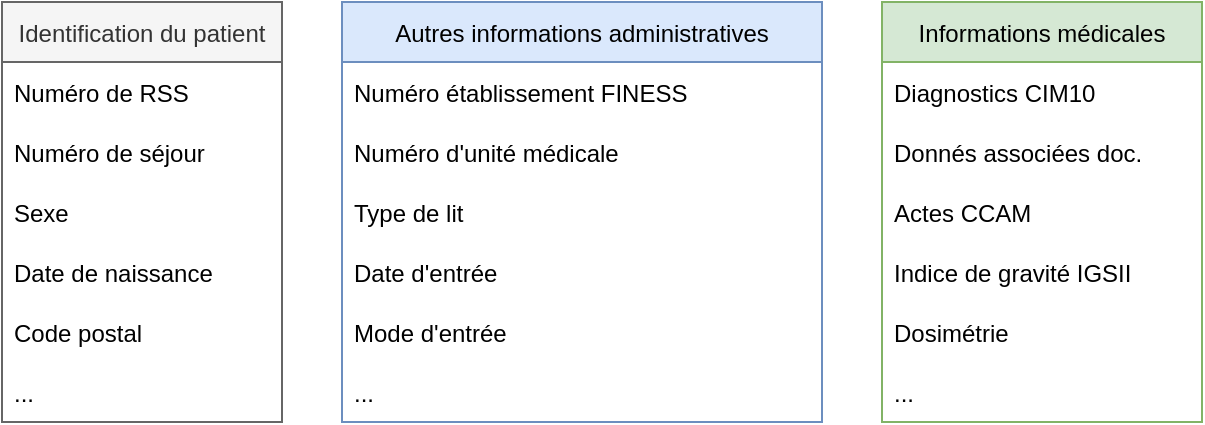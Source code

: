 <mxfile version="18.2.0" type="github" pages="7">
  <diagram id="YqXeawKpuUPLhjrmGk-W" name="Contenu RUM">
    <mxGraphModel dx="868" dy="450" grid="1" gridSize="10" guides="1" tooltips="1" connect="1" arrows="1" fold="1" page="1" pageScale="1" pageWidth="1169" pageHeight="827" math="0" shadow="0">
      <root>
        <mxCell id="0" />
        <mxCell id="1" parent="0" />
        <mxCell id="AvRvH77AmydMRI6y-CAY-8" value="Identification du patient" style="swimlane;fontStyle=0;childLayout=stackLayout;horizontal=1;startSize=30;horizontalStack=0;resizeParent=1;resizeParentMax=0;resizeLast=0;collapsible=1;marginBottom=0;fillColor=#f5f5f5;fontColor=#333333;strokeColor=#666666;" parent="1" vertex="1">
          <mxGeometry x="100" y="80" width="140" height="210" as="geometry" />
        </mxCell>
        <mxCell id="AvRvH77AmydMRI6y-CAY-9" value="Numéro de RSS" style="text;strokeColor=none;fillColor=none;align=left;verticalAlign=middle;spacingLeft=4;spacingRight=4;overflow=hidden;points=[[0,0.5],[1,0.5]];portConstraint=eastwest;rotatable=0;" parent="AvRvH77AmydMRI6y-CAY-8" vertex="1">
          <mxGeometry y="30" width="140" height="30" as="geometry" />
        </mxCell>
        <mxCell id="AvRvH77AmydMRI6y-CAY-10" value="Numéro de séjour" style="text;strokeColor=none;fillColor=none;align=left;verticalAlign=middle;spacingLeft=4;spacingRight=4;overflow=hidden;points=[[0,0.5],[1,0.5]];portConstraint=eastwest;rotatable=0;" parent="AvRvH77AmydMRI6y-CAY-8" vertex="1">
          <mxGeometry y="60" width="140" height="30" as="geometry" />
        </mxCell>
        <mxCell id="AvRvH77AmydMRI6y-CAY-12" value="Sexe" style="text;strokeColor=none;fillColor=none;align=left;verticalAlign=middle;spacingLeft=4;spacingRight=4;overflow=hidden;points=[[0,0.5],[1,0.5]];portConstraint=eastwest;rotatable=0;" parent="AvRvH77AmydMRI6y-CAY-8" vertex="1">
          <mxGeometry y="90" width="140" height="30" as="geometry" />
        </mxCell>
        <mxCell id="AvRvH77AmydMRI6y-CAY-11" value="Date de naissance" style="text;strokeColor=none;fillColor=none;align=left;verticalAlign=middle;spacingLeft=4;spacingRight=4;overflow=hidden;points=[[0,0.5],[1,0.5]];portConstraint=eastwest;rotatable=0;" parent="AvRvH77AmydMRI6y-CAY-8" vertex="1">
          <mxGeometry y="120" width="140" height="30" as="geometry" />
        </mxCell>
        <mxCell id="AvRvH77AmydMRI6y-CAY-20" value="Code postal" style="text;strokeColor=none;fillColor=none;align=left;verticalAlign=middle;spacingLeft=4;spacingRight=4;overflow=hidden;points=[[0,0.5],[1,0.5]];portConstraint=eastwest;rotatable=0;" parent="AvRvH77AmydMRI6y-CAY-8" vertex="1">
          <mxGeometry y="150" width="140" height="30" as="geometry" />
        </mxCell>
        <mxCell id="AvRvH77AmydMRI6y-CAY-13" value="..." style="text;strokeColor=none;fillColor=none;align=left;verticalAlign=middle;spacingLeft=4;spacingRight=4;overflow=hidden;points=[[0,0.5],[1,0.5]];portConstraint=eastwest;rotatable=0;" parent="AvRvH77AmydMRI6y-CAY-8" vertex="1">
          <mxGeometry y="180" width="140" height="30" as="geometry" />
        </mxCell>
        <mxCell id="AvRvH77AmydMRI6y-CAY-14" value="Autres informations administratives" style="swimlane;fontStyle=0;childLayout=stackLayout;horizontal=1;startSize=30;horizontalStack=0;resizeParent=1;resizeParentMax=0;resizeLast=0;collapsible=1;marginBottom=0;fillColor=#dae8fc;strokeColor=#6c8ebf;" parent="1" vertex="1">
          <mxGeometry x="270" y="80" width="240" height="210" as="geometry" />
        </mxCell>
        <mxCell id="AvRvH77AmydMRI6y-CAY-15" value="Numéro établissement FINESS" style="text;strokeColor=none;fillColor=none;align=left;verticalAlign=middle;spacingLeft=4;spacingRight=4;overflow=hidden;points=[[0,0.5],[1,0.5]];portConstraint=eastwest;rotatable=0;" parent="AvRvH77AmydMRI6y-CAY-14" vertex="1">
          <mxGeometry y="30" width="240" height="30" as="geometry" />
        </mxCell>
        <mxCell id="AvRvH77AmydMRI6y-CAY-16" value="Numéro d&#39;unité médicale" style="text;strokeColor=none;fillColor=none;align=left;verticalAlign=middle;spacingLeft=4;spacingRight=4;overflow=hidden;points=[[0,0.5],[1,0.5]];portConstraint=eastwest;rotatable=0;" parent="AvRvH77AmydMRI6y-CAY-14" vertex="1">
          <mxGeometry y="60" width="240" height="30" as="geometry" />
        </mxCell>
        <mxCell id="AvRvH77AmydMRI6y-CAY-17" value="Type de lit" style="text;strokeColor=none;fillColor=none;align=left;verticalAlign=middle;spacingLeft=4;spacingRight=4;overflow=hidden;points=[[0,0.5],[1,0.5]];portConstraint=eastwest;rotatable=0;" parent="AvRvH77AmydMRI6y-CAY-14" vertex="1">
          <mxGeometry y="90" width="240" height="30" as="geometry" />
        </mxCell>
        <mxCell id="AvRvH77AmydMRI6y-CAY-18" value="Date d&#39;entrée" style="text;strokeColor=none;fillColor=none;align=left;verticalAlign=middle;spacingLeft=4;spacingRight=4;overflow=hidden;points=[[0,0.5],[1,0.5]];portConstraint=eastwest;rotatable=0;" parent="AvRvH77AmydMRI6y-CAY-14" vertex="1">
          <mxGeometry y="120" width="240" height="30" as="geometry" />
        </mxCell>
        <mxCell id="AvRvH77AmydMRI6y-CAY-19" value="Mode d&#39;entrée" style="text;strokeColor=none;fillColor=none;align=left;verticalAlign=middle;spacingLeft=4;spacingRight=4;overflow=hidden;points=[[0,0.5],[1,0.5]];portConstraint=eastwest;rotatable=0;" parent="AvRvH77AmydMRI6y-CAY-14" vertex="1">
          <mxGeometry y="150" width="240" height="30" as="geometry" />
        </mxCell>
        <mxCell id="AvRvH77AmydMRI6y-CAY-21" value="..." style="text;strokeColor=none;fillColor=none;align=left;verticalAlign=middle;spacingLeft=4;spacingRight=4;overflow=hidden;points=[[0,0.5],[1,0.5]];portConstraint=eastwest;rotatable=0;" parent="AvRvH77AmydMRI6y-CAY-14" vertex="1">
          <mxGeometry y="180" width="240" height="30" as="geometry" />
        </mxCell>
        <mxCell id="AvRvH77AmydMRI6y-CAY-22" value="Informations médicales" style="swimlane;fontStyle=0;childLayout=stackLayout;horizontal=1;startSize=30;horizontalStack=0;resizeParent=1;resizeParentMax=0;resizeLast=0;collapsible=1;marginBottom=0;fillColor=#d5e8d4;strokeColor=#82b366;" parent="1" vertex="1">
          <mxGeometry x="540" y="80" width="160" height="210" as="geometry" />
        </mxCell>
        <mxCell id="AvRvH77AmydMRI6y-CAY-23" value="Diagnostics CIM10" style="text;strokeColor=none;fillColor=none;align=left;verticalAlign=middle;spacingLeft=4;spacingRight=4;overflow=hidden;points=[[0,0.5],[1,0.5]];portConstraint=eastwest;rotatable=0;" parent="AvRvH77AmydMRI6y-CAY-22" vertex="1">
          <mxGeometry y="30" width="160" height="30" as="geometry" />
        </mxCell>
        <mxCell id="AvRvH77AmydMRI6y-CAY-24" value="Donnés associées doc." style="text;strokeColor=none;fillColor=none;align=left;verticalAlign=middle;spacingLeft=4;spacingRight=4;overflow=hidden;points=[[0,0.5],[1,0.5]];portConstraint=eastwest;rotatable=0;" parent="AvRvH77AmydMRI6y-CAY-22" vertex="1">
          <mxGeometry y="60" width="160" height="30" as="geometry" />
        </mxCell>
        <mxCell id="AvRvH77AmydMRI6y-CAY-25" value="Actes CCAM" style="text;strokeColor=none;fillColor=none;align=left;verticalAlign=middle;spacingLeft=4;spacingRight=4;overflow=hidden;points=[[0,0.5],[1,0.5]];portConstraint=eastwest;rotatable=0;" parent="AvRvH77AmydMRI6y-CAY-22" vertex="1">
          <mxGeometry y="90" width="160" height="30" as="geometry" />
        </mxCell>
        <mxCell id="AvRvH77AmydMRI6y-CAY-26" value="Indice de gravité IGSII" style="text;strokeColor=none;fillColor=none;align=left;verticalAlign=middle;spacingLeft=4;spacingRight=4;overflow=hidden;points=[[0,0.5],[1,0.5]];portConstraint=eastwest;rotatable=0;" parent="AvRvH77AmydMRI6y-CAY-22" vertex="1">
          <mxGeometry y="120" width="160" height="30" as="geometry" />
        </mxCell>
        <mxCell id="AvRvH77AmydMRI6y-CAY-27" value="Dosimétrie" style="text;strokeColor=none;fillColor=none;align=left;verticalAlign=middle;spacingLeft=4;spacingRight=4;overflow=hidden;points=[[0,0.5],[1,0.5]];portConstraint=eastwest;rotatable=0;" parent="AvRvH77AmydMRI6y-CAY-22" vertex="1">
          <mxGeometry y="150" width="160" height="30" as="geometry" />
        </mxCell>
        <mxCell id="AvRvH77AmydMRI6y-CAY-28" value="..." style="text;strokeColor=none;fillColor=none;align=left;verticalAlign=middle;spacingLeft=4;spacingRight=4;overflow=hidden;points=[[0,0.5],[1,0.5]];portConstraint=eastwest;rotatable=0;" parent="AvRvH77AmydMRI6y-CAY-22" vertex="1">
          <mxGeometry y="180" width="160" height="30" as="geometry" />
        </mxCell>
      </root>
    </mxGraphModel>
  </diagram>
  <diagram id="0NnsRgoql49soaeeaQXL" name="RSS">
    <mxGraphModel dx="1021" dy="529" grid="1" gridSize="10" guides="1" tooltips="1" connect="1" arrows="1" fold="1" page="1" pageScale="1" pageWidth="1169" pageHeight="827" math="0" shadow="0">
      <root>
        <mxCell id="wVUi5qG6Gk_p12g-t8Ib-0" />
        <mxCell id="wVUi5qG6Gk_p12g-t8Ib-1" parent="wVUi5qG6Gk_p12g-t8Ib-0" />
        <mxCell id="zir0saS6Pj2V3J828WPI-2" style="edgeStyle=orthogonalEdgeStyle;rounded=0;orthogonalLoop=1;jettySize=auto;html=1;" parent="wVUi5qG6Gk_p12g-t8Ib-1" source="zir0saS6Pj2V3J828WPI-1" edge="1">
          <mxGeometry relative="1" as="geometry">
            <mxPoint x="240" y="200" as="targetPoint" />
          </mxGeometry>
        </mxCell>
        <mxCell id="zir0saS6Pj2V3J828WPI-16" style="edgeStyle=orthogonalEdgeStyle;rounded=0;orthogonalLoop=1;jettySize=auto;html=1;entryX=0.5;entryY=0;entryDx=0;entryDy=0;" parent="wVUi5qG6Gk_p12g-t8Ib-1" source="zir0saS6Pj2V3J828WPI-1" target="zir0saS6Pj2V3J828WPI-10" edge="1">
          <mxGeometry relative="1" as="geometry">
            <mxPoint x="145" y="250" as="targetPoint" />
          </mxGeometry>
        </mxCell>
        <mxCell id="zir0saS6Pj2V3J828WPI-1" value="Médecine" style="rounded=0;whiteSpace=wrap;html=1;fillColor=#f5f5f5;fontColor=#333333;strokeColor=#666666;" parent="wVUi5qG6Gk_p12g-t8Ib-1" vertex="1">
          <mxGeometry x="100" y="180" width="90" height="40" as="geometry" />
        </mxCell>
        <mxCell id="zir0saS6Pj2V3J828WPI-6" style="edgeStyle=orthogonalEdgeStyle;rounded=0;orthogonalLoop=1;jettySize=auto;html=1;entryX=0;entryY=0.5;entryDx=0;entryDy=0;" parent="wVUi5qG6Gk_p12g-t8Ib-1" source="zir0saS6Pj2V3J828WPI-3" target="zir0saS6Pj2V3J828WPI-5" edge="1">
          <mxGeometry relative="1" as="geometry" />
        </mxCell>
        <mxCell id="zir0saS6Pj2V3J828WPI-17" value="" style="edgeStyle=orthogonalEdgeStyle;rounded=0;orthogonalLoop=1;jettySize=auto;html=1;" parent="wVUi5qG6Gk_p12g-t8Ib-1" source="zir0saS6Pj2V3J828WPI-3" target="zir0saS6Pj2V3J828WPI-12" edge="1">
          <mxGeometry relative="1" as="geometry" />
        </mxCell>
        <mxCell id="zir0saS6Pj2V3J828WPI-3" value="Chirurgie" style="rounded=0;whiteSpace=wrap;html=1;fillColor=#dae8fc;strokeColor=#6c8ebf;" parent="wVUi5qG6Gk_p12g-t8Ib-1" vertex="1">
          <mxGeometry x="240" y="180" width="100" height="40" as="geometry" />
        </mxCell>
        <mxCell id="zir0saS6Pj2V3J828WPI-8" style="edgeStyle=orthogonalEdgeStyle;rounded=0;orthogonalLoop=1;jettySize=auto;html=1;entryX=0;entryY=0.5;entryDx=0;entryDy=0;" parent="wVUi5qG6Gk_p12g-t8Ib-1" source="zir0saS6Pj2V3J828WPI-5" target="zir0saS6Pj2V3J828WPI-7" edge="1">
          <mxGeometry relative="1" as="geometry" />
        </mxCell>
        <mxCell id="zir0saS6Pj2V3J828WPI-18" value="" style="edgeStyle=orthogonalEdgeStyle;rounded=0;orthogonalLoop=1;jettySize=auto;html=1;" parent="wVUi5qG6Gk_p12g-t8Ib-1" source="zir0saS6Pj2V3J828WPI-5" target="zir0saS6Pj2V3J828WPI-14" edge="1">
          <mxGeometry relative="1" as="geometry" />
        </mxCell>
        <mxCell id="zir0saS6Pj2V3J828WPI-5" value="Réa" style="rounded=0;whiteSpace=wrap;html=1;fillColor=#fff2cc;strokeColor=#d6b656;" parent="wVUi5qG6Gk_p12g-t8Ib-1" vertex="1">
          <mxGeometry x="390" y="180" width="90" height="40" as="geometry" />
        </mxCell>
        <mxCell id="zir0saS6Pj2V3J828WPI-19" value="" style="edgeStyle=orthogonalEdgeStyle;rounded=0;orthogonalLoop=1;jettySize=auto;html=1;" parent="wVUi5qG6Gk_p12g-t8Ib-1" source="zir0saS6Pj2V3J828WPI-7" target="zir0saS6Pj2V3J828WPI-15" edge="1">
          <mxGeometry relative="1" as="geometry" />
        </mxCell>
        <mxCell id="zir0saS6Pj2V3J828WPI-7" value="Chirurgie" style="rounded=0;whiteSpace=wrap;html=1;fillColor=#dae8fc;strokeColor=#6c8ebf;" parent="wVUi5qG6Gk_p12g-t8Ib-1" vertex="1">
          <mxGeometry x="520" y="180" width="90" height="40" as="geometry" />
        </mxCell>
        <mxCell id="zir0saS6Pj2V3J828WPI-22" style="edgeStyle=orthogonalEdgeStyle;rounded=0;orthogonalLoop=1;jettySize=auto;html=1;entryX=0.5;entryY=0;entryDx=0;entryDy=0;" parent="wVUi5qG6Gk_p12g-t8Ib-1" source="zir0saS6Pj2V3J828WPI-10" target="zir0saS6Pj2V3J828WPI-21" edge="1">
          <mxGeometry relative="1" as="geometry">
            <Array as="points">
              <mxPoint x="145" y="320" />
              <mxPoint x="360" y="320" />
            </Array>
          </mxGeometry>
        </mxCell>
        <mxCell id="zir0saS6Pj2V3J828WPI-10" value="RUM 1" style="rounded=0;whiteSpace=wrap;html=1;fillColor=#f5f5f5;fontColor=#333333;strokeColor=#666666;" parent="wVUi5qG6Gk_p12g-t8Ib-1" vertex="1">
          <mxGeometry x="100" y="260" width="90" height="40" as="geometry" />
        </mxCell>
        <mxCell id="zir0saS6Pj2V3J828WPI-23" style="edgeStyle=orthogonalEdgeStyle;rounded=0;orthogonalLoop=1;jettySize=auto;html=1;" parent="wVUi5qG6Gk_p12g-t8Ib-1" source="zir0saS6Pj2V3J828WPI-12" edge="1">
          <mxGeometry relative="1" as="geometry">
            <mxPoint x="360" y="350" as="targetPoint" />
            <Array as="points">
              <mxPoint x="290" y="320" />
              <mxPoint x="360" y="320" />
            </Array>
          </mxGeometry>
        </mxCell>
        <mxCell id="zir0saS6Pj2V3J828WPI-12" value="RUM 2" style="rounded=0;whiteSpace=wrap;html=1;fillColor=#dae8fc;strokeColor=#6c8ebf;" parent="wVUi5qG6Gk_p12g-t8Ib-1" vertex="1">
          <mxGeometry x="240" y="260" width="100" height="40" as="geometry" />
        </mxCell>
        <mxCell id="zir0saS6Pj2V3J828WPI-24" style="edgeStyle=orthogonalEdgeStyle;rounded=0;orthogonalLoop=1;jettySize=auto;html=1;entryX=0.5;entryY=0;entryDx=0;entryDy=0;" parent="wVUi5qG6Gk_p12g-t8Ib-1" source="zir0saS6Pj2V3J828WPI-14" target="zir0saS6Pj2V3J828WPI-21" edge="1">
          <mxGeometry relative="1" as="geometry">
            <Array as="points">
              <mxPoint x="435" y="320" />
              <mxPoint x="360" y="320" />
            </Array>
          </mxGeometry>
        </mxCell>
        <mxCell id="zir0saS6Pj2V3J828WPI-14" value="RUM 3" style="rounded=0;whiteSpace=wrap;html=1;fillColor=#fff2cc;strokeColor=#d6b656;" parent="wVUi5qG6Gk_p12g-t8Ib-1" vertex="1">
          <mxGeometry x="390" y="260" width="90" height="40" as="geometry" />
        </mxCell>
        <mxCell id="zir0saS6Pj2V3J828WPI-25" style="edgeStyle=orthogonalEdgeStyle;rounded=0;orthogonalLoop=1;jettySize=auto;html=1;entryX=0.5;entryY=0;entryDx=0;entryDy=0;" parent="wVUi5qG6Gk_p12g-t8Ib-1" source="zir0saS6Pj2V3J828WPI-15" target="zir0saS6Pj2V3J828WPI-21" edge="1">
          <mxGeometry relative="1" as="geometry">
            <Array as="points">
              <mxPoint x="565" y="320" />
              <mxPoint x="360" y="320" />
            </Array>
          </mxGeometry>
        </mxCell>
        <mxCell id="zir0saS6Pj2V3J828WPI-15" value="RUM 4" style="rounded=0;whiteSpace=wrap;html=1;fillColor=#dae8fc;strokeColor=#6c8ebf;" parent="wVUi5qG6Gk_p12g-t8Ib-1" vertex="1">
          <mxGeometry x="520" y="260" width="90" height="40" as="geometry" />
        </mxCell>
        <mxCell id="C6tyS8K9lkglsXCqCCat-0" style="edgeStyle=orthogonalEdgeStyle;rounded=0;orthogonalLoop=1;jettySize=auto;html=1;" parent="wVUi5qG6Gk_p12g-t8Ib-1" source="zir0saS6Pj2V3J828WPI-21" edge="1">
          <mxGeometry relative="1" as="geometry">
            <mxPoint x="360" y="420" as="targetPoint" />
          </mxGeometry>
        </mxCell>
        <mxCell id="zir0saS6Pj2V3J828WPI-21" value="RSS UNIQUE" style="rounded=0;whiteSpace=wrap;html=1;fillColor=#d5e8d4;strokeColor=#82b366;" parent="wVUi5qG6Gk_p12g-t8Ib-1" vertex="1">
          <mxGeometry x="250" y="350" width="220" height="40" as="geometry" />
        </mxCell>
        <mxCell id="C6tyS8K9lkglsXCqCCat-1" value="RSA" style="rounded=0;whiteSpace=wrap;html=1;fillColor=#f8cecc;strokeColor=#b85450;" parent="wVUi5qG6Gk_p12g-t8Ib-1" vertex="1">
          <mxGeometry x="250" y="420" width="220" height="40" as="geometry" />
        </mxCell>
      </root>
    </mxGraphModel>
  </diagram>
  <diagram id="EW5ubbFlQDkbUTpmbSWJ" name="Parcours">
    <mxGraphModel dx="868" dy="450" grid="1" gridSize="10" guides="1" tooltips="1" connect="1" arrows="1" fold="1" page="1" pageScale="1" pageWidth="1169" pageHeight="827" math="0" shadow="0">
      <root>
        <mxCell id="0" />
        <mxCell id="1" parent="0" />
        <mxCell id="ZlMzDz9N2ERT_qik_gIG-2" value="Médecine" style="rounded=0;whiteSpace=wrap;html=1;fillColor=#f5f5f5;fontColor=#333333;strokeColor=#666666;" parent="1" vertex="1">
          <mxGeometry x="230" y="275" width="140" height="40" as="geometry" />
        </mxCell>
        <mxCell id="ZlMzDz9N2ERT_qik_gIG-4" value="Chirurgie" style="rounded=0;whiteSpace=wrap;html=1;fillColor=#dae8fc;strokeColor=#6c8ebf;" parent="1" vertex="1">
          <mxGeometry x="370" y="275" width="480" height="40" as="geometry" />
        </mxCell>
        <mxCell id="ZlMzDz9N2ERT_qik_gIG-8" value="" style="endArrow=none;html=1;rounded=0;" parent="1" edge="1">
          <mxGeometry width="50" height="50" relative="1" as="geometry">
            <mxPoint x="40" y="135" as="sourcePoint" />
            <mxPoint x="940" y="135" as="targetPoint" />
          </mxGeometry>
        </mxCell>
        <mxCell id="ZlMzDz9N2ERT_qik_gIG-9" value="Hébergement" style="text;html=1;strokeColor=none;fillColor=none;align=center;verticalAlign=middle;whiteSpace=wrap;rounded=0;" parent="1" vertex="1">
          <mxGeometry x="40" y="280" width="90" height="30" as="geometry" />
        </mxCell>
        <mxCell id="ZlMzDz9N2ERT_qik_gIG-10" value="Localisation" style="text;html=1;strokeColor=none;fillColor=none;align=center;verticalAlign=middle;whiteSpace=wrap;rounded=0;" parent="1" vertex="1">
          <mxGeometry x="40" y="65" width="90" height="30" as="geometry" />
        </mxCell>
        <mxCell id="ZlMzDz9N2ERT_qik_gIG-11" value="Entrées" style="rounded=0;whiteSpace=wrap;html=1;fillColor=#f5f5f5;fontColor=#333333;strokeColor=#666666;" parent="1" vertex="1">
          <mxGeometry x="150" y="60" width="60" height="40" as="geometry" />
        </mxCell>
        <mxCell id="ZlMzDz9N2ERT_qik_gIG-12" value="Médecine" style="rounded=0;whiteSpace=wrap;html=1;fillColor=#f5f5f5;fontColor=#333333;strokeColor=#666666;" parent="1" vertex="1">
          <mxGeometry x="230" y="60" width="140" height="40" as="geometry" />
        </mxCell>
        <mxCell id="ZlMzDz9N2ERT_qik_gIG-15" value="Chirurgie" style="rounded=0;whiteSpace=wrap;html=1;fillColor=#dae8fc;strokeColor=#6c8ebf;" parent="1" vertex="1">
          <mxGeometry x="370" y="60" width="160" height="40" as="geometry" />
        </mxCell>
        <mxCell id="ZlMzDz9N2ERT_qik_gIG-17" value="Réa" style="rounded=0;whiteSpace=wrap;html=1;fillColor=#fff2cc;strokeColor=#d6b656;" parent="1" vertex="1">
          <mxGeometry x="610" y="60" width="110" height="40" as="geometry" />
        </mxCell>
        <mxCell id="ZlMzDz9N2ERT_qik_gIG-18" value="Chirurgie" style="rounded=0;whiteSpace=wrap;html=1;fillColor=#dae8fc;strokeColor=#6c8ebf;" parent="1" vertex="1">
          <mxGeometry x="720" y="60" width="130" height="40" as="geometry" />
        </mxCell>
        <mxCell id="ZlMzDz9N2ERT_qik_gIG-19" value="Bloc" style="rounded=0;whiteSpace=wrap;html=1;fillColor=#dae8fc;strokeColor=#6c8ebf;" parent="1" vertex="1">
          <mxGeometry x="530" y="60" width="80" height="40" as="geometry" />
        </mxCell>
        <mxCell id="ZlMzDz9N2ERT_qik_gIG-21" value="" style="endArrow=none;html=1;rounded=0;" parent="1" edge="1">
          <mxGeometry width="50" height="50" relative="1" as="geometry">
            <mxPoint x="40" y="355" as="sourcePoint" />
            <mxPoint x="940" y="355" as="targetPoint" />
          </mxGeometry>
        </mxCell>
        <mxCell id="ZlMzDz9N2ERT_qik_gIG-22" value="Phase" style="text;html=1;strokeColor=none;fillColor=none;align=center;verticalAlign=middle;whiteSpace=wrap;rounded=0;" parent="1" vertex="1">
          <mxGeometry x="40" y="390" width="90" height="30" as="geometry" />
        </mxCell>
        <mxCell id="ZlMzDz9N2ERT_qik_gIG-24" value="Domicile" style="rounded=0;whiteSpace=wrap;html=1;fillColor=#f5f5f5;fontColor=#333333;strokeColor=#666666;" parent="1" vertex="1">
          <mxGeometry x="150" y="385" width="60" height="40" as="geometry" />
        </mxCell>
        <mxCell id="ZlMzDz9N2ERT_qik_gIG-25" value="Séjour hospitalier" style="rounded=0;whiteSpace=wrap;html=1;fillColor=#f5f5f5;fontColor=#333333;strokeColor=#666666;" parent="1" vertex="1">
          <mxGeometry x="230" y="385" width="620" height="40" as="geometry" />
        </mxCell>
        <mxCell id="ZlMzDz9N2ERT_qik_gIG-26" value="Post" style="rounded=0;whiteSpace=wrap;html=1;fillColor=#f5f5f5;fontColor=#333333;strokeColor=#666666;" parent="1" vertex="1">
          <mxGeometry x="870" y="385" width="60" height="40" as="geometry" />
        </mxCell>
        <mxCell id="ZlMzDz9N2ERT_qik_gIG-27" value="Divers" style="rounded=0;whiteSpace=wrap;html=1;fillColor=#f5f5f5;fontColor=#333333;strokeColor=#666666;" parent="1" vertex="1">
          <mxGeometry x="870" y="60" width="60" height="40" as="geometry" />
        </mxCell>
        <mxCell id="ZlMzDz9N2ERT_qik_gIG-28" value="" style="endArrow=none;html=1;rounded=0;" parent="1" edge="1">
          <mxGeometry width="50" height="50" relative="1" as="geometry">
            <mxPoint x="40" y="460" as="sourcePoint" />
            <mxPoint x="940" y="460" as="targetPoint" />
          </mxGeometry>
        </mxCell>
        <mxCell id="ZlMzDz9N2ERT_qik_gIG-30" value="Épisode de soin" style="rounded=0;whiteSpace=wrap;html=1;fillColor=#f5f5f5;fontColor=#333333;strokeColor=#666666;" parent="1" vertex="1">
          <mxGeometry x="150" y="490" width="780" height="40" as="geometry" />
        </mxCell>
        <mxCell id="xtWPw4Z2ciHdG3AvV4Gy-1" value="Médecine" style="rounded=0;whiteSpace=wrap;html=1;fillColor=#f5f5f5;fontColor=#333333;strokeColor=#666666;" parent="1" vertex="1">
          <mxGeometry x="230" y="170" width="140" height="40" as="geometry" />
        </mxCell>
        <mxCell id="xtWPw4Z2ciHdG3AvV4Gy-2" value="Chirurgie" style="rounded=0;whiteSpace=wrap;html=1;fillColor=#dae8fc;strokeColor=#6c8ebf;" parent="1" vertex="1">
          <mxGeometry x="370" y="170" width="240" height="40" as="geometry" />
        </mxCell>
        <mxCell id="xtWPw4Z2ciHdG3AvV4Gy-3" value="Réa" style="rounded=0;whiteSpace=wrap;html=1;fillColor=#fff2cc;strokeColor=#d6b656;" parent="1" vertex="1">
          <mxGeometry x="610" y="170" width="110" height="40" as="geometry" />
        </mxCell>
        <mxCell id="xtWPw4Z2ciHdG3AvV4Gy-4" value="Chirurgie" style="rounded=0;whiteSpace=wrap;html=1;fillColor=#dae8fc;strokeColor=#6c8ebf;" parent="1" vertex="1">
          <mxGeometry x="720" y="170" width="130" height="40" as="geometry" />
        </mxCell>
        <mxCell id="xtWPw4Z2ciHdG3AvV4Gy-5" value="&lt;div&gt;Responsabilité&lt;/div&gt;&lt;div&gt;médicale&lt;br&gt;&lt;/div&gt;" style="text;html=1;strokeColor=none;fillColor=none;align=center;verticalAlign=middle;whiteSpace=wrap;rounded=0;" parent="1" vertex="1">
          <mxGeometry x="40" y="175" width="90" height="30" as="geometry" />
        </mxCell>
        <mxCell id="xtWPw4Z2ciHdG3AvV4Gy-6" value="" style="endArrow=none;html=1;rounded=0;" parent="1" edge="1">
          <mxGeometry width="50" height="50" relative="1" as="geometry">
            <mxPoint x="40" y="250" as="sourcePoint" />
            <mxPoint x="940" y="250" as="targetPoint" />
          </mxGeometry>
        </mxCell>
      </root>
    </mxGraphModel>
  </diagram>
  <diagram id="lIMN_B_zNBDJnd0MX2Uh" name="Episode de soin unique">
    <mxGraphModel dx="868" dy="450" grid="1" gridSize="10" guides="1" tooltips="1" connect="1" arrows="1" fold="1" page="1" pageScale="1" pageWidth="1169" pageHeight="827" math="0" shadow="0">
      <root>
        <mxCell id="0" />
        <mxCell id="1" parent="0" />
        <mxCell id="UXsk0F1bjVOPh84byK9C-22" value="Phase" style="text;html=1;strokeColor=none;fillColor=none;align=center;verticalAlign=middle;whiteSpace=wrap;rounded=0;" vertex="1" parent="1">
          <mxGeometry x="40" y="280" width="90" height="30" as="geometry" />
        </mxCell>
        <mxCell id="UXsk0F1bjVOPh84byK9C-23" value="Domicile" style="rounded=0;whiteSpace=wrap;html=1;fillColor=#f5f5f5;fontColor=#333333;strokeColor=#666666;" vertex="1" parent="1">
          <mxGeometry x="150" y="275" width="60" height="40" as="geometry" />
        </mxCell>
        <mxCell id="UXsk0F1bjVOPh84byK9C-24" value="Séjour hospitalier MCO" style="rounded=0;whiteSpace=wrap;html=1;fillColor=#f5f5f5;fontColor=#333333;strokeColor=#666666;" vertex="1" parent="1">
          <mxGeometry x="210" y="275" width="240" height="40" as="geometry" />
        </mxCell>
        <mxCell id="UXsk0F1bjVOPh84byK9C-25" value="Post" style="rounded=0;whiteSpace=wrap;html=1;fillColor=#f5f5f5;fontColor=#333333;strokeColor=#666666;" vertex="1" parent="1">
          <mxGeometry x="870" y="275" width="60" height="40" as="geometry" />
        </mxCell>
        <mxCell id="UXsk0F1bjVOPh84byK9C-27" value="" style="endArrow=none;html=1;rounded=0;" edge="1" parent="1">
          <mxGeometry width="50" height="50" relative="1" as="geometry">
            <mxPoint x="40" y="350" as="sourcePoint" />
            <mxPoint x="940" y="350" as="targetPoint" />
          </mxGeometry>
        </mxCell>
        <mxCell id="UXsk0F1bjVOPh84byK9C-28" value="Épisode de soin comportant une hospitalisation unique" style="rounded=0;whiteSpace=wrap;html=1;fillColor=#f5f5f5;fontColor=#333333;strokeColor=#666666;" vertex="1" parent="1">
          <mxGeometry x="150" y="380" width="780" height="40" as="geometry" />
        </mxCell>
        <mxCell id="UXsk0F1bjVOPh84byK9C-29" value="&lt;div&gt;Séjour hospitalier SSR&lt;/div&gt;" style="rounded=0;whiteSpace=wrap;html=1;fillColor=#f5f5f5;fontColor=#333333;strokeColor=#666666;" vertex="1" parent="1">
          <mxGeometry x="450" y="275" width="420" height="40" as="geometry" />
        </mxCell>
      </root>
    </mxGraphModel>
  </diagram>
  <diagram id="65Gd8eaDHzBstC3g0zvk" name="Hospi distinctes">
    <mxGraphModel dx="1021" dy="529" grid="1" gridSize="10" guides="1" tooltips="1" connect="1" arrows="1" fold="1" page="1" pageScale="1" pageWidth="1169" pageHeight="827" math="0" shadow="0">
      <root>
        <mxCell id="0" />
        <mxCell id="1" parent="0" />
        <mxCell id="DsuM0jxjOsr0_6hjhaAQ-1" value="Phase" style="text;html=1;strokeColor=none;fillColor=none;align=center;verticalAlign=middle;whiteSpace=wrap;rounded=0;" vertex="1" parent="1">
          <mxGeometry x="40" y="280" width="90" height="30" as="geometry" />
        </mxCell>
        <mxCell id="DsuM0jxjOsr0_6hjhaAQ-2" value="Domicile" style="rounded=0;whiteSpace=wrap;html=1;fillColor=#f5f5f5;fontColor=#333333;strokeColor=#666666;" vertex="1" parent="1">
          <mxGeometry x="150" y="275" width="60" height="40" as="geometry" />
        </mxCell>
        <mxCell id="DsuM0jxjOsr0_6hjhaAQ-3" value="Séjour hospitalier 1" style="rounded=0;whiteSpace=wrap;html=1;fillColor=#f5f5f5;fontColor=#333333;strokeColor=#666666;" vertex="1" parent="1">
          <mxGeometry x="210" y="275" width="240" height="40" as="geometry" />
        </mxCell>
        <mxCell id="DsuM0jxjOsr0_6hjhaAQ-4" value="Post" style="rounded=0;whiteSpace=wrap;html=1;fillColor=#f5f5f5;fontColor=#333333;strokeColor=#666666;" vertex="1" parent="1">
          <mxGeometry x="870" y="275" width="60" height="40" as="geometry" />
        </mxCell>
        <mxCell id="DsuM0jxjOsr0_6hjhaAQ-5" value="" style="endArrow=none;html=1;rounded=0;" edge="1" parent="1">
          <mxGeometry width="50" height="50" relative="1" as="geometry">
            <mxPoint x="40" y="350" as="sourcePoint" />
            <mxPoint x="940" y="350" as="targetPoint" />
          </mxGeometry>
        </mxCell>
        <mxCell id="DsuM0jxjOsr0_6hjhaAQ-6" value="Épisode de soin comportant des hospitalisations distinctes" style="rounded=0;whiteSpace=wrap;html=1;fillColor=#f5f5f5;fontColor=#333333;strokeColor=#666666;" vertex="1" parent="1">
          <mxGeometry x="150" y="380" width="780" height="40" as="geometry" />
        </mxCell>
        <mxCell id="DsuM0jxjOsr0_6hjhaAQ-7" value="Séjour hospitalier 2" style="rounded=0;whiteSpace=wrap;html=1;fillColor=#f5f5f5;fontColor=#333333;strokeColor=#666666;" vertex="1" parent="1">
          <mxGeometry x="640" y="275" width="230" height="40" as="geometry" />
        </mxCell>
        <mxCell id="EoAcuV6kQIZJaiP2YZ8R-1" value="Domicile" style="rounded=0;whiteSpace=wrap;html=1;fillColor=#f5f5f5;fontColor=#333333;strokeColor=#666666;" vertex="1" parent="1">
          <mxGeometry x="450" y="275" width="60" height="40" as="geometry" />
        </mxCell>
        <mxCell id="EoAcuV6kQIZJaiP2YZ8R-2" value="Domicile" style="rounded=0;whiteSpace=wrap;html=1;fillColor=#f5f5f5;fontColor=#333333;strokeColor=#666666;" vertex="1" parent="1">
          <mxGeometry x="580" y="275" width="60" height="40" as="geometry" />
        </mxCell>
      </root>
    </mxGraphModel>
  </diagram>
  <diagram id="7lif0bFpELwiXv7SbKHR" name="Processus">
    <mxGraphModel dx="868" dy="450" grid="1" gridSize="10" guides="1" tooltips="1" connect="1" arrows="1" fold="1" page="1" pageScale="1" pageWidth="1169" pageHeight="827" math="0" shadow="0">
      <root>
        <mxCell id="0" />
        <mxCell id="1" parent="0" />
        <mxCell id="nbwg_CrloGDRQxkNsdnl-7" value="Pré-admission" style="shape=step;perimeter=stepPerimeter;whiteSpace=wrap;html=1;fixedSize=1;fillColor=#f5f5f5;fontColor=#333333;strokeColor=#666666;" vertex="1" parent="1">
          <mxGeometry x="100" y="130" width="140" height="40" as="geometry" />
        </mxCell>
        <mxCell id="nbwg_CrloGDRQxkNsdnl-9" value="Admission" style="shape=step;perimeter=stepPerimeter;whiteSpace=wrap;html=1;fixedSize=1;fillColor=#f5f5f5;fontColor=#333333;strokeColor=#666666;" vertex="1" parent="1">
          <mxGeometry x="250" y="130" width="120" height="40" as="geometry" />
        </mxCell>
        <mxCell id="nbwg_CrloGDRQxkNsdnl-10" value="Soins" style="shape=step;perimeter=stepPerimeter;whiteSpace=wrap;html=1;fixedSize=1;fillColor=#f5f5f5;fontColor=#333333;strokeColor=#666666;" vertex="1" parent="1">
          <mxGeometry x="380" y="130" width="100" height="40" as="geometry" />
        </mxCell>
        <mxCell id="nbwg_CrloGDRQxkNsdnl-11" value="Sortie" style="shape=step;perimeter=stepPerimeter;whiteSpace=wrap;html=1;fixedSize=1;fillColor=#f5f5f5;fontColor=#333333;strokeColor=#666666;" vertex="1" parent="1">
          <mxGeometry x="485" y="130" width="100" height="40" as="geometry" />
        </mxCell>
        <mxCell id="nbwg_CrloGDRQxkNsdnl-12" value="Facturation" style="shape=step;perimeter=stepPerimeter;whiteSpace=wrap;html=1;fixedSize=1;fillColor=#f5f5f5;fontColor=#333333;strokeColor=#666666;" vertex="1" parent="1">
          <mxGeometry x="590" y="130" width="120" height="40" as="geometry" />
        </mxCell>
        <mxCell id="nbwg_CrloGDRQxkNsdnl-13" value="Encaissement" style="shape=step;perimeter=stepPerimeter;whiteSpace=wrap;html=1;fixedSize=1;fillColor=#f5f5f5;fontColor=#333333;strokeColor=#666666;" vertex="1" parent="1">
          <mxGeometry x="710" y="130" width="150" height="40" as="geometry" />
        </mxCell>
      </root>
    </mxGraphModel>
  </diagram>
  <diagram id="bNEe_sKpY2v2NBAdxDJl" name="GAP">
    <mxGraphModel dx="868" dy="450" grid="1" gridSize="10" guides="1" tooltips="1" connect="1" arrows="1" fold="1" page="1" pageScale="1" pageWidth="1169" pageHeight="827" math="0" shadow="0">
      <root>
        <mxCell id="0" />
        <mxCell id="1" parent="0" />
        <mxCell id="dKnAnU0HhBAgE-wCjLLG-1" value="Venue" style="rounded=0;whiteSpace=wrap;html=1;" vertex="1" parent="1">
          <mxGeometry x="210" y="120" width="450" height="40" as="geometry" />
        </mxCell>
        <mxCell id="dKnAnU0HhBAgE-wCjLLG-2" value="" style="endArrow=none;html=1;rounded=0;" edge="1" parent="1">
          <mxGeometry width="50" height="50" relative="1" as="geometry">
            <mxPoint x="210" y="130" as="sourcePoint" />
            <mxPoint x="210" y="80" as="targetPoint" />
          </mxGeometry>
        </mxCell>
        <mxCell id="dKnAnU0HhBAgE-wCjLLG-5" value="Admission" style="text;html=1;strokeColor=none;fillColor=none;align=center;verticalAlign=middle;whiteSpace=wrap;rounded=0;" vertex="1" parent="1">
          <mxGeometry x="190" y="50" width="60" height="30" as="geometry" />
        </mxCell>
        <mxCell id="dKnAnU0HhBAgE-wCjLLG-4" value="Sortie" style="text;html=1;strokeColor=none;fillColor=none;align=center;verticalAlign=middle;whiteSpace=wrap;rounded=0;" vertex="1" parent="1">
          <mxGeometry x="630" y="50" width="60" height="30" as="geometry" />
        </mxCell>
        <mxCell id="dKnAnU0HhBAgE-wCjLLG-6" value="" style="endArrow=none;html=1;rounded=0;" edge="1" parent="1" target="dKnAnU0HhBAgE-wCjLLG-4">
          <mxGeometry width="50" height="50" relative="1" as="geometry">
            <mxPoint x="660" y="130" as="sourcePoint" />
            <mxPoint x="660" y="80" as="targetPoint" />
          </mxGeometry>
        </mxCell>
        <mxCell id="dKnAnU0HhBAgE-wCjLLG-7" value="Épisode de facturation" style="rounded=0;whiteSpace=wrap;html=1;" vertex="1" parent="1">
          <mxGeometry x="210" y="200" width="290" height="40" as="geometry" />
        </mxCell>
        <mxCell id="dKnAnU0HhBAgE-wCjLLG-8" value="Épisode de facturation" style="rounded=0;whiteSpace=wrap;html=1;" vertex="1" parent="1">
          <mxGeometry x="510" y="200" width="150" height="40" as="geometry" />
        </mxCell>
        <mxCell id="dKnAnU0HhBAgE-wCjLLG-9" value="Période de facturation" style="rounded=0;whiteSpace=wrap;html=1;" vertex="1" parent="1">
          <mxGeometry x="210" y="280" width="140" height="40" as="geometry" />
        </mxCell>
        <mxCell id="dKnAnU0HhBAgE-wCjLLG-10" value="Période de facturation" style="rounded=0;whiteSpace=wrap;html=1;" vertex="1" parent="1">
          <mxGeometry x="360" y="280" width="140" height="40" as="geometry" />
        </mxCell>
        <mxCell id="dKnAnU0HhBAgE-wCjLLG-11" value="Période de facturation" style="rounded=0;whiteSpace=wrap;html=1;" vertex="1" parent="1">
          <mxGeometry x="515" y="280" width="140" height="40" as="geometry" />
        </mxCell>
        <mxCell id="dKnAnU0HhBAgE-wCjLLG-12" value="Prestations" style="rounded=0;whiteSpace=wrap;html=1;" vertex="1" parent="1">
          <mxGeometry x="230" y="360" width="90" height="30" as="geometry" />
        </mxCell>
        <mxCell id="dKnAnU0HhBAgE-wCjLLG-13" value="Prestations" style="rounded=0;whiteSpace=wrap;html=1;" vertex="1" parent="1">
          <mxGeometry x="240" y="370" width="90" height="30" as="geometry" />
        </mxCell>
        <mxCell id="dKnAnU0HhBAgE-wCjLLG-14" value="Prestations" style="rounded=0;whiteSpace=wrap;html=1;" vertex="1" parent="1">
          <mxGeometry x="250" y="380" width="90" height="30" as="geometry" />
        </mxCell>
        <mxCell id="dKnAnU0HhBAgE-wCjLLG-15" value="Prestations" style="rounded=0;whiteSpace=wrap;html=1;" vertex="1" parent="1">
          <mxGeometry x="380" y="360" width="90" height="30" as="geometry" />
        </mxCell>
        <mxCell id="dKnAnU0HhBAgE-wCjLLG-16" value="Prestations" style="rounded=0;whiteSpace=wrap;html=1;" vertex="1" parent="1">
          <mxGeometry x="390" y="370" width="90" height="30" as="geometry" />
        </mxCell>
        <mxCell id="dKnAnU0HhBAgE-wCjLLG-17" value="Prestations" style="rounded=0;whiteSpace=wrap;html=1;" vertex="1" parent="1">
          <mxGeometry x="400" y="380" width="90" height="30" as="geometry" />
        </mxCell>
        <mxCell id="dKnAnU0HhBAgE-wCjLLG-18" value="Prestations" style="rounded=0;whiteSpace=wrap;html=1;" vertex="1" parent="1">
          <mxGeometry x="530" y="360" width="90" height="30" as="geometry" />
        </mxCell>
        <mxCell id="dKnAnU0HhBAgE-wCjLLG-19" value="Prestations" style="rounded=0;whiteSpace=wrap;html=1;" vertex="1" parent="1">
          <mxGeometry x="540" y="370" width="90" height="30" as="geometry" />
        </mxCell>
        <mxCell id="dKnAnU0HhBAgE-wCjLLG-20" value="Prestations" style="rounded=0;whiteSpace=wrap;html=1;" vertex="1" parent="1">
          <mxGeometry x="550" y="380" width="90" height="30" as="geometry" />
        </mxCell>
        <mxCell id="dKnAnU0HhBAgE-wCjLLG-21" value="Facture tiers" style="shape=document;whiteSpace=wrap;html=1;boundedLbl=1;" vertex="1" parent="1">
          <mxGeometry x="235" y="440" width="80" height="50" as="geometry" />
        </mxCell>
        <mxCell id="dKnAnU0HhBAgE-wCjLLG-22" value="Facture tiers" style="shape=document;whiteSpace=wrap;html=1;boundedLbl=1;" vertex="1" parent="1">
          <mxGeometry x="245" y="450" width="80" height="50" as="geometry" />
        </mxCell>
        <mxCell id="dKnAnU0HhBAgE-wCjLLG-23" value="Facture tiers" style="shape=document;whiteSpace=wrap;html=1;boundedLbl=1;" vertex="1" parent="1">
          <mxGeometry x="255" y="460" width="80" height="50" as="geometry" />
        </mxCell>
        <mxCell id="dKnAnU0HhBAgE-wCjLLG-24" value="Facture tiers" style="shape=document;whiteSpace=wrap;html=1;boundedLbl=1;" vertex="1" parent="1">
          <mxGeometry x="385" y="440" width="80" height="50" as="geometry" />
        </mxCell>
        <mxCell id="dKnAnU0HhBAgE-wCjLLG-25" value="Facture tiers" style="shape=document;whiteSpace=wrap;html=1;boundedLbl=1;" vertex="1" parent="1">
          <mxGeometry x="395" y="450" width="80" height="50" as="geometry" />
        </mxCell>
        <mxCell id="dKnAnU0HhBAgE-wCjLLG-26" value="Facture tiers" style="shape=document;whiteSpace=wrap;html=1;boundedLbl=1;" vertex="1" parent="1">
          <mxGeometry x="405" y="460" width="80" height="50" as="geometry" />
        </mxCell>
        <mxCell id="dKnAnU0HhBAgE-wCjLLG-27" value="Facture tiers" style="shape=document;whiteSpace=wrap;html=1;boundedLbl=1;" vertex="1" parent="1">
          <mxGeometry x="535" y="440" width="80" height="50" as="geometry" />
        </mxCell>
        <mxCell id="dKnAnU0HhBAgE-wCjLLG-28" value="Facture tiers" style="shape=document;whiteSpace=wrap;html=1;boundedLbl=1;" vertex="1" parent="1">
          <mxGeometry x="545" y="450" width="80" height="50" as="geometry" />
        </mxCell>
        <mxCell id="dKnAnU0HhBAgE-wCjLLG-29" value="Facture tiers" style="shape=document;whiteSpace=wrap;html=1;boundedLbl=1;" vertex="1" parent="1">
          <mxGeometry x="555" y="460" width="80" height="50" as="geometry" />
        </mxCell>
      </root>
    </mxGraphModel>
  </diagram>
</mxfile>
